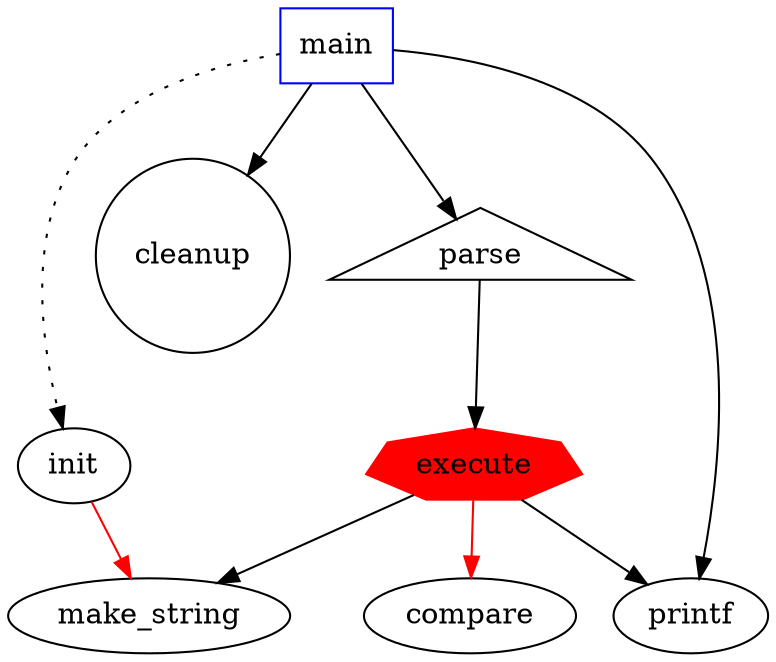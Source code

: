 digraph G {
    // bgcolor="lightgrey";
    main [shape=box, color=blue];
    parse [shape=triangle];
    cleanup [shape=circle];
    execute [shape=polygon,sides=7,color=red,style=filled];
    main -> parse -> execute;
    main -> init [style=dotted];
    main -> cleanup;
    main -> printf;
    execute -> make_string;
    execute -> printf
    edge [color=red];
    execute -> compare;
    init -> make_string;
}